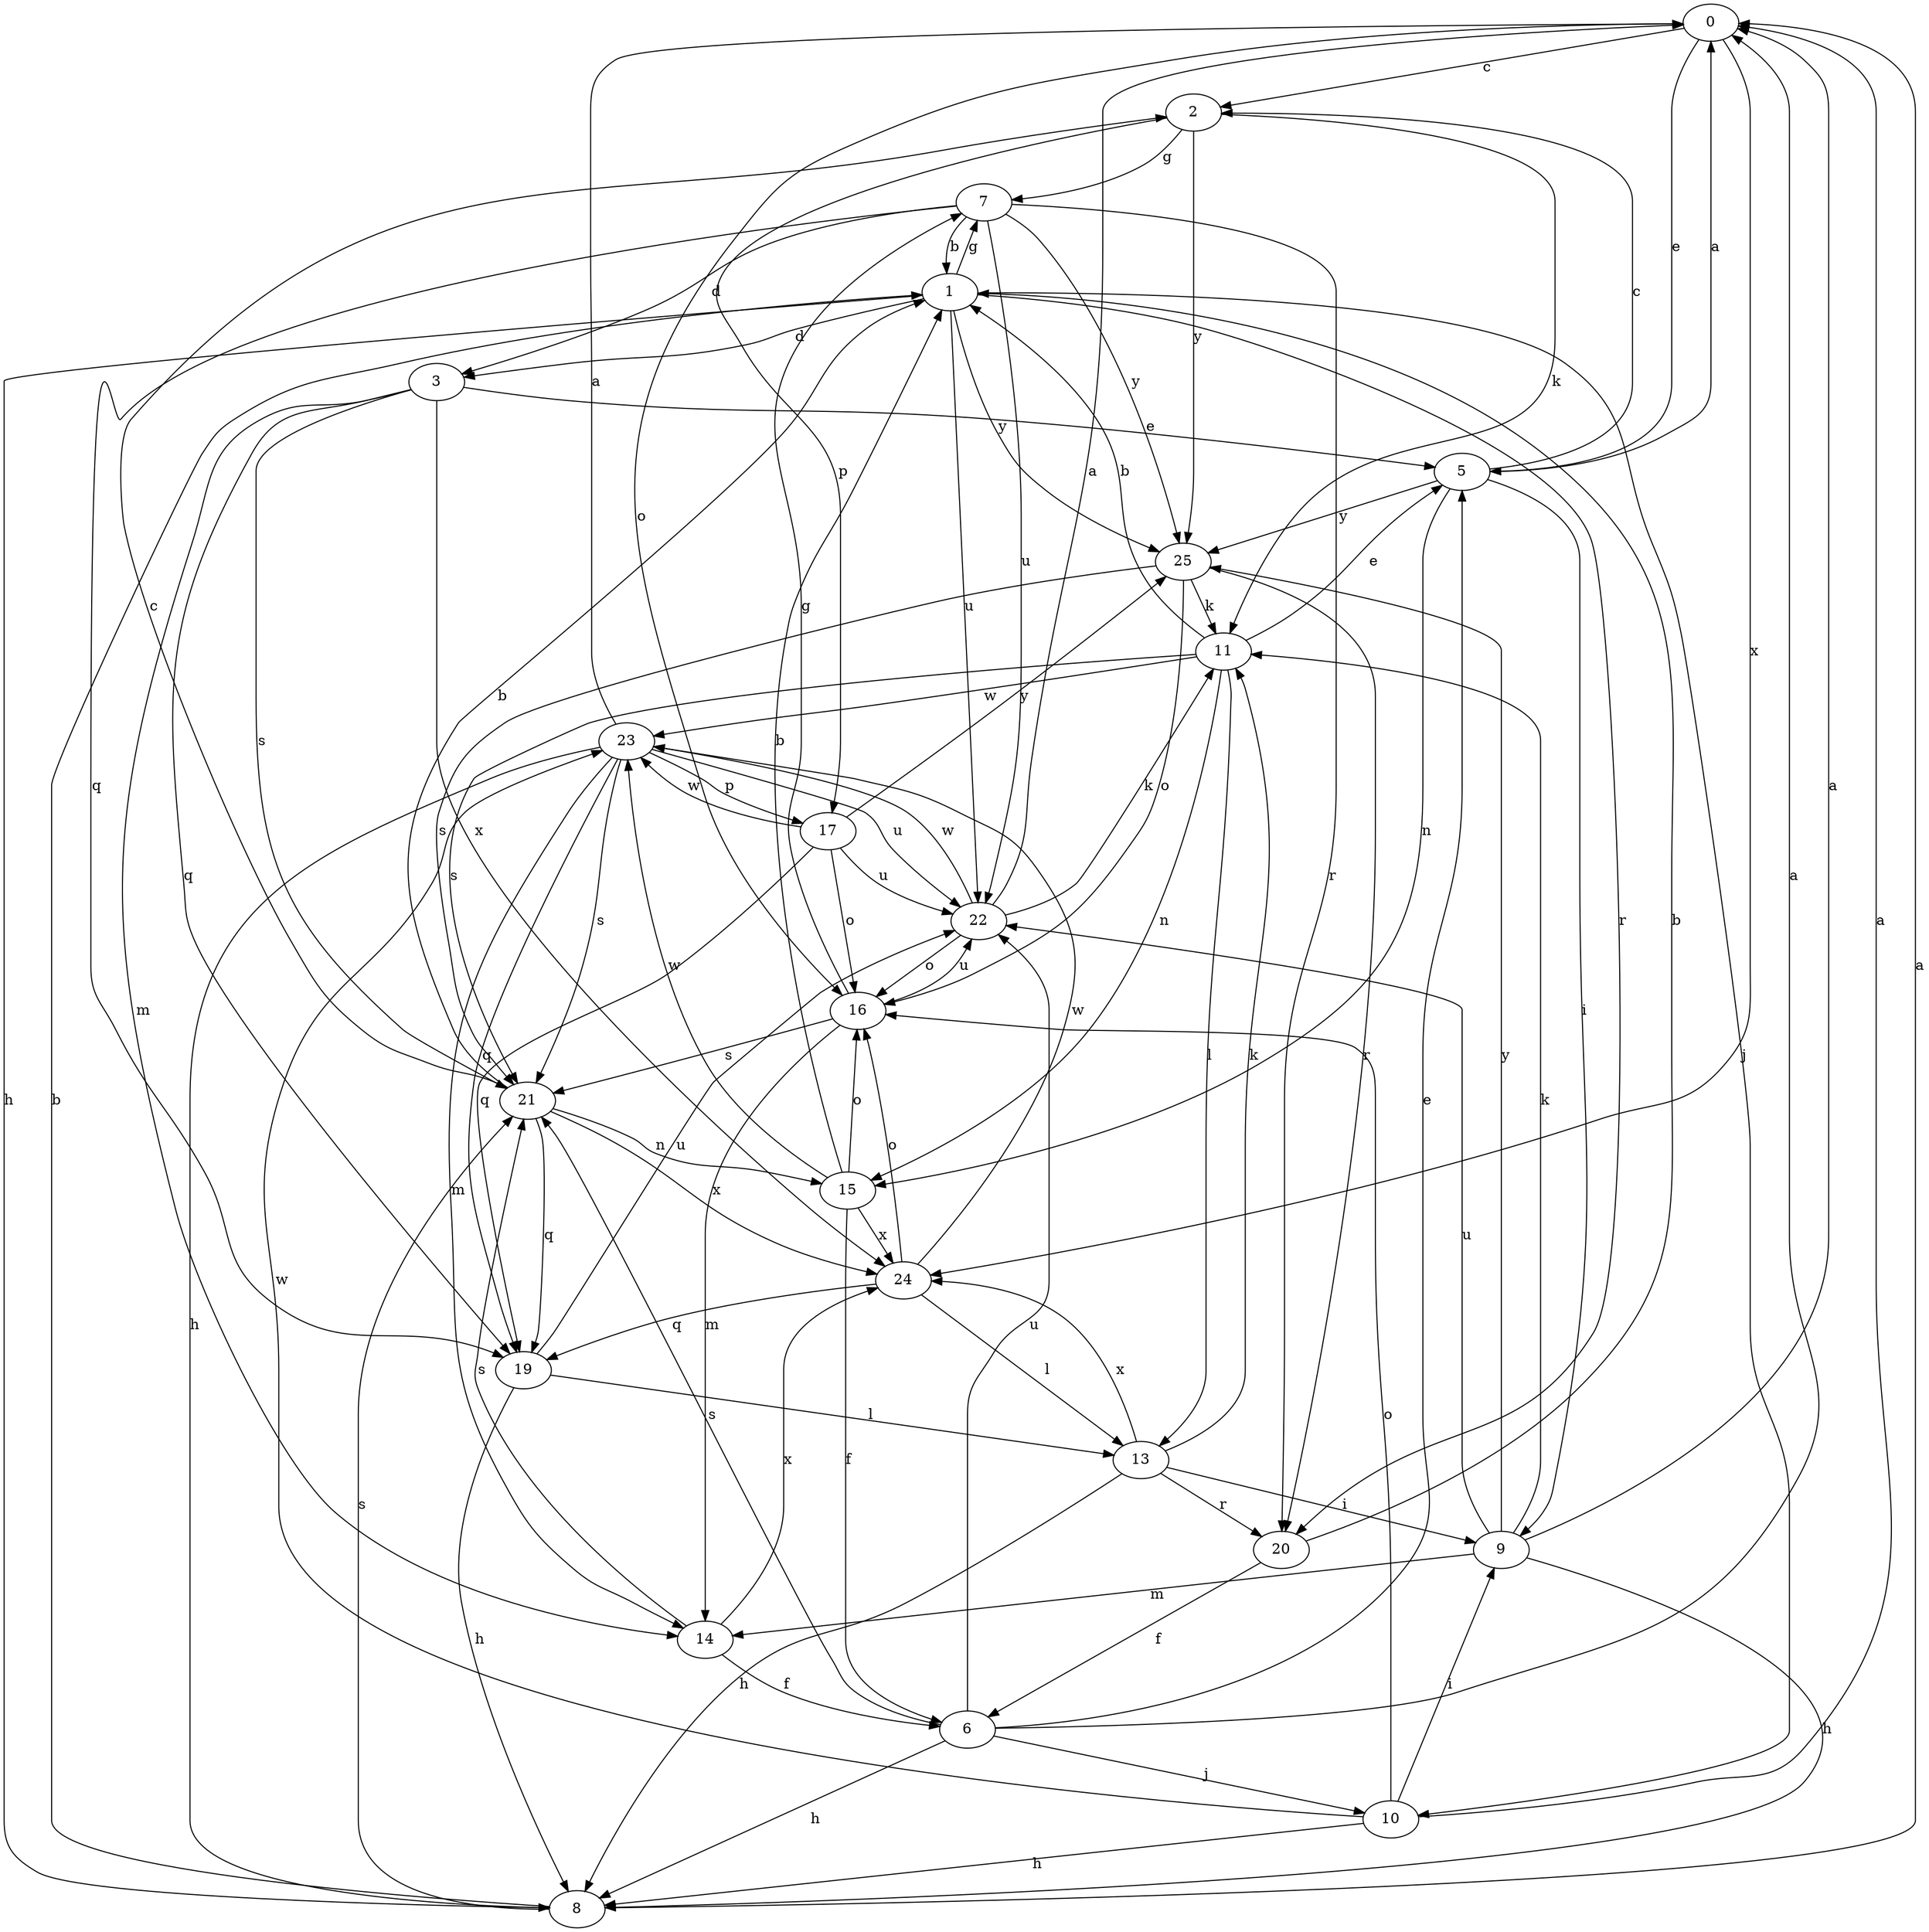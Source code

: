 strict digraph  {
0;
1;
2;
3;
5;
6;
7;
8;
9;
10;
11;
13;
14;
15;
16;
17;
19;
20;
21;
22;
23;
24;
25;
0 -> 2  [label=c];
0 -> 5  [label=e];
0 -> 16  [label=o];
0 -> 24  [label=x];
1 -> 3  [label=d];
1 -> 7  [label=g];
1 -> 8  [label=h];
1 -> 10  [label=j];
1 -> 20  [label=r];
1 -> 22  [label=u];
1 -> 25  [label=y];
2 -> 7  [label=g];
2 -> 11  [label=k];
2 -> 17  [label=p];
2 -> 25  [label=y];
3 -> 5  [label=e];
3 -> 14  [label=m];
3 -> 19  [label=q];
3 -> 21  [label=s];
3 -> 24  [label=x];
5 -> 0  [label=a];
5 -> 2  [label=c];
5 -> 9  [label=i];
5 -> 15  [label=n];
5 -> 25  [label=y];
6 -> 0  [label=a];
6 -> 5  [label=e];
6 -> 8  [label=h];
6 -> 10  [label=j];
6 -> 21  [label=s];
6 -> 22  [label=u];
7 -> 1  [label=b];
7 -> 3  [label=d];
7 -> 19  [label=q];
7 -> 20  [label=r];
7 -> 22  [label=u];
7 -> 25  [label=y];
8 -> 0  [label=a];
8 -> 1  [label=b];
8 -> 21  [label=s];
9 -> 0  [label=a];
9 -> 8  [label=h];
9 -> 11  [label=k];
9 -> 14  [label=m];
9 -> 22  [label=u];
9 -> 25  [label=y];
10 -> 0  [label=a];
10 -> 8  [label=h];
10 -> 9  [label=i];
10 -> 16  [label=o];
10 -> 23  [label=w];
11 -> 1  [label=b];
11 -> 5  [label=e];
11 -> 13  [label=l];
11 -> 15  [label=n];
11 -> 21  [label=s];
11 -> 23  [label=w];
13 -> 8  [label=h];
13 -> 9  [label=i];
13 -> 11  [label=k];
13 -> 20  [label=r];
13 -> 24  [label=x];
14 -> 6  [label=f];
14 -> 21  [label=s];
14 -> 24  [label=x];
15 -> 1  [label=b];
15 -> 6  [label=f];
15 -> 16  [label=o];
15 -> 23  [label=w];
15 -> 24  [label=x];
16 -> 7  [label=g];
16 -> 14  [label=m];
16 -> 21  [label=s];
16 -> 22  [label=u];
17 -> 16  [label=o];
17 -> 19  [label=q];
17 -> 22  [label=u];
17 -> 23  [label=w];
17 -> 25  [label=y];
19 -> 8  [label=h];
19 -> 13  [label=l];
19 -> 22  [label=u];
20 -> 1  [label=b];
20 -> 6  [label=f];
21 -> 1  [label=b];
21 -> 2  [label=c];
21 -> 15  [label=n];
21 -> 19  [label=q];
21 -> 24  [label=x];
22 -> 0  [label=a];
22 -> 11  [label=k];
22 -> 16  [label=o];
22 -> 23  [label=w];
23 -> 0  [label=a];
23 -> 8  [label=h];
23 -> 14  [label=m];
23 -> 17  [label=p];
23 -> 19  [label=q];
23 -> 21  [label=s];
23 -> 22  [label=u];
24 -> 13  [label=l];
24 -> 16  [label=o];
24 -> 19  [label=q];
24 -> 23  [label=w];
25 -> 11  [label=k];
25 -> 16  [label=o];
25 -> 20  [label=r];
25 -> 21  [label=s];
}
